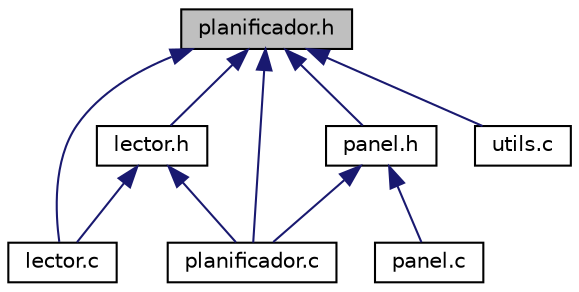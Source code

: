 digraph "planificador.h"
{
  edge [fontname="Helvetica",fontsize="10",labelfontname="Helvetica",labelfontsize="10"];
  node [fontname="Helvetica",fontsize="10",shape=record];
  Node1 [label="planificador.h",height=0.2,width=0.4,color="black", fillcolor="grey75", style="filled", fontcolor="black"];
  Node1 -> Node2 [dir="back",color="midnightblue",fontsize="10",style="solid",fontname="Helvetica"];
  Node2 [label="lector.c",height=0.2,width=0.4,color="black", fillcolor="white", style="filled",URL="$lector_8c.html"];
  Node1 -> Node3 [dir="back",color="midnightblue",fontsize="10",style="solid",fontname="Helvetica"];
  Node3 [label="lector.h",height=0.2,width=0.4,color="black", fillcolor="white", style="filled",URL="$lector_8h.html"];
  Node3 -> Node2 [dir="back",color="midnightblue",fontsize="10",style="solid",fontname="Helvetica"];
  Node3 -> Node4 [dir="back",color="midnightblue",fontsize="10",style="solid",fontname="Helvetica"];
  Node4 [label="planificador.c",height=0.2,width=0.4,color="black", fillcolor="white", style="filled",URL="$planificador_8c.html"];
  Node1 -> Node5 [dir="back",color="midnightblue",fontsize="10",style="solid",fontname="Helvetica"];
  Node5 [label="panel.h",height=0.2,width=0.4,color="black", fillcolor="white", style="filled",URL="$panel_8h.html"];
  Node5 -> Node6 [dir="back",color="midnightblue",fontsize="10",style="solid",fontname="Helvetica"];
  Node6 [label="panel.c",height=0.2,width=0.4,color="black", fillcolor="white", style="filled",URL="$panel_8c.html"];
  Node5 -> Node4 [dir="back",color="midnightblue",fontsize="10",style="solid",fontname="Helvetica"];
  Node1 -> Node4 [dir="back",color="midnightblue",fontsize="10",style="solid",fontname="Helvetica"];
  Node1 -> Node7 [dir="back",color="midnightblue",fontsize="10",style="solid",fontname="Helvetica"];
  Node7 [label="utils.c",height=0.2,width=0.4,color="black", fillcolor="white", style="filled",URL="$utils_8c.html"];
}
